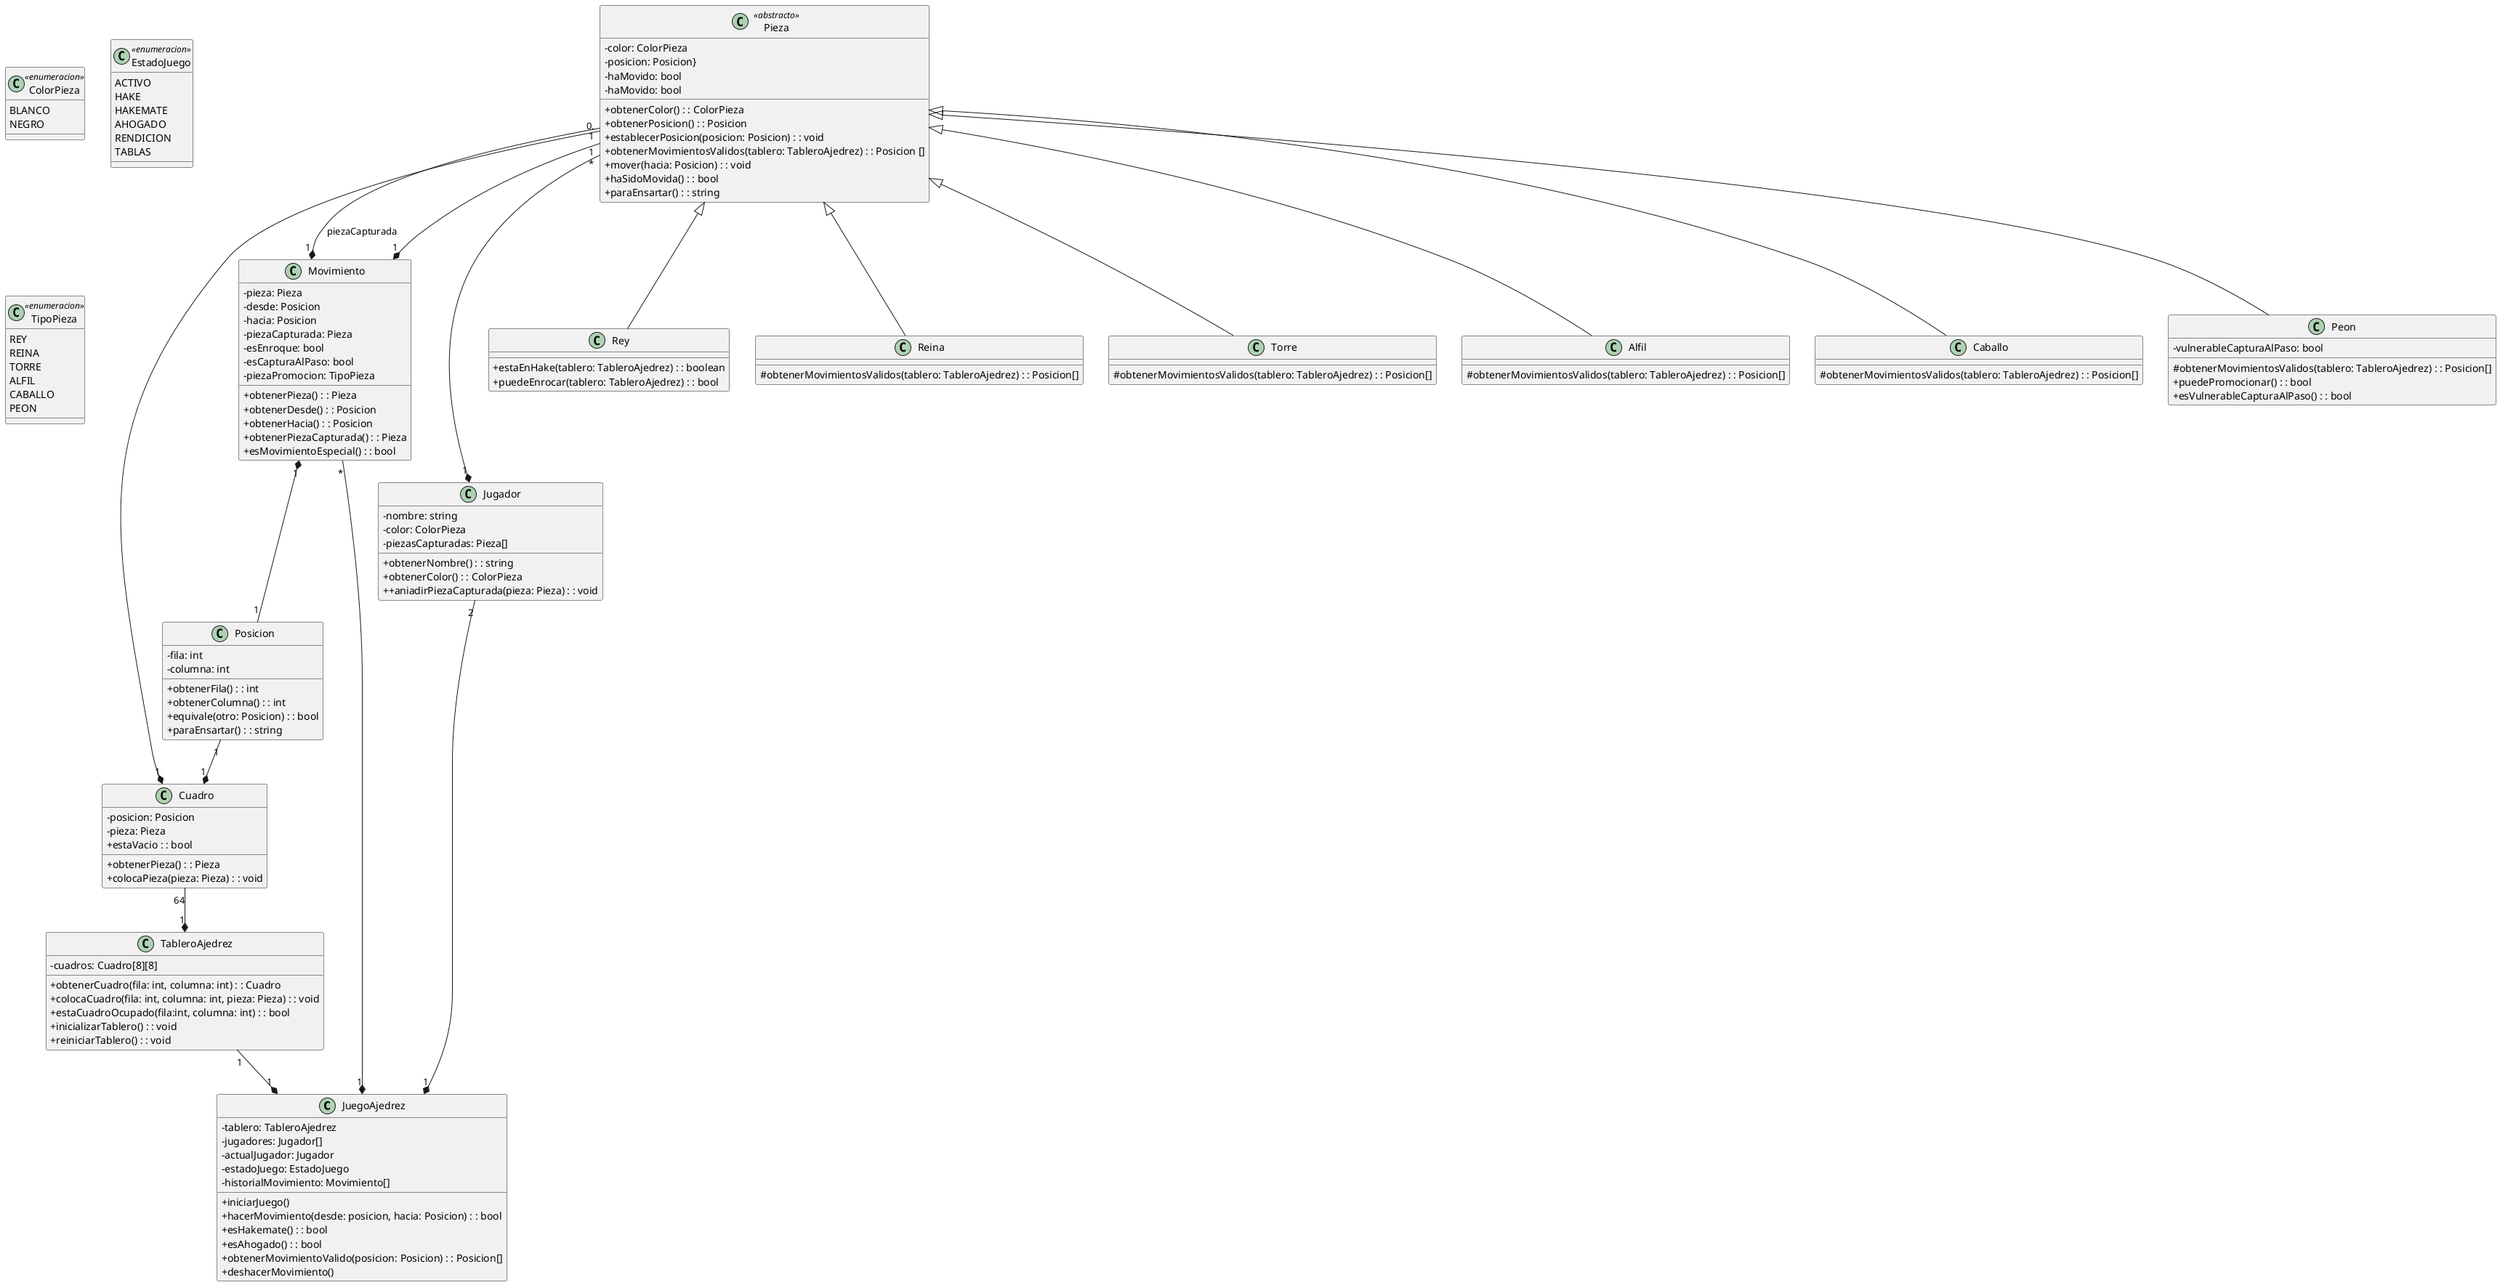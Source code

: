 @startuml
skinparam classAttributeIconSize 0 

class JuegoAjedrez{
-tablero: TableroAjedrez
-jugadores: Jugador[]
-actualJugador: Jugador
-estadoJuego: EstadoJuego
-historialMovimiento: Movimiento[]
+iniciarJuego()
+hacerMovimiento(desde: posicion, hacia: Posicion) : : bool
+esHakemate() : : bool
+esAhogado() : : bool
+obtenerMovimientoValido(posicion: Posicion) : : Posicion[]
+deshacerMovimiento()
}

class ColorPieza <<enumeracion>> {
BLANCO
NEGRO
}

class EstadoJuego <<enumeracion>>{
ACTIVO
HAKE
HAKEMATE
AHOGADO
RENDICION
TABLAS
}

class TipoPieza <<enumeracion>>{
REY
REINA
TORRE
ALFIL
CABALLO
PEON
}

class TableroAjedrez{
-cuadros: Cuadro[8][8]
+obtenerCuadro(fila: int, columna: int) : : Cuadro
+colocaCuadro(fila: int, columna: int, pieza: Pieza) : : void
+estaCuadroOcupado(fila:int, columna: int) : : bool
+inicializarTablero() : : void
+reiniciarTablero() : : void
}

TableroAjedrez "1" --* "1" JuegoAjedrez

class Cuadro{
-posicion: Posicion
-pieza: Pieza
+obtenerPieza() : : Pieza
+colocaPieza(pieza: Pieza) : : void
+estaVacio : : bool
}

Cuadro "64" --* "1" TableroAjedrez

class Posicion{
-fila: int
-columna: int
+obtenerFila() : : int
+obtenerColumna() : : int
+equivale(otro: Posicion) : : bool
+paraEnsartar() : : string
}

Posicion "1" --* "1" Cuadro

class Jugador{
-nombre: string
-color: ColorPieza
-piezasCapturadas: Pieza[]
+obtenerNombre() : : string
+obtenerColor() : : ColorPieza
++aniadirPiezaCapturada(pieza: Pieza) : : void
}

Jugador "2" --* "1" JuegoAjedrez

class Movimiento{
-pieza: Pieza
-desde: Posicion
-hacia: Posicion
-piezaCapturada: Pieza
-esEnroque: bool
-esCapturaAlPaso: bool
-piezaPromocion: TipoPieza
+obtenerPieza() : : Pieza
+obtenerDesde() : : Posicion
+obtenerHacia() : : Posicion
+obtenerPiezaCapturada() : : Pieza
+esMovimientoEspecial() : : bool
}

Movimiento "*" --* "1" JuegoAjedrez

Movimiento "1" *-- "1" Posicion

class Pieza <<abstracto>>{
-color: ColorPieza
-posicion: Posicion}
-haMovido: bool
-haMovido: bool
+obtenerColor() : : ColorPieza
+obtenerPosicion() : : Posicion
+establecerPosicion(posicion: Posicion) : : void
+obtenerMovimientosValidos(tablero: TableroAjedrez) : : Posicion []
+mover(hacia: Posicion) : : void
+haSidoMovida() : : bool
+paraEnsartar() : : string
}

class Rey{
+estaEnHake(tablero: TableroAjedrez) : : boolean
+puedeEnrocar(tablero: TableroAjedrez) : : bool
}

class Reina{
#obtenerMovimientosValidos(tablero: TableroAjedrez) : : Posicion[]
}

class Torre{
#obtenerMovimientosValidos(tablero: TableroAjedrez) : : Posicion[]
}

class Alfil{
#obtenerMovimientosValidos(tablero: TableroAjedrez) : : Posicion[]
}

class Caballo{
#obtenerMovimientosValidos(tablero: TableroAjedrez) : : Posicion[]
}

class Peon{
-vulnerableCapturaAlPaso: bool
#obtenerMovimientosValidos(tablero: TableroAjedrez) : : Posicion[]
+puedePromocionar() : : bool
+esVulnerableCapturaAlPaso() : : bool
}

Pieza "1" --* "1" Movimiento : piezaCapturada

Pieza "1" --* "1" Movimiento

Pieza "*" --* "1" Jugador

Pieza "0." --* "1" Cuadro

Pieza <|-- Rey

Pieza <|-- Reina

Pieza <|-- Torre

Pieza <|-- Alfil

Pieza <|-- Caballo

Pieza <|--Peon
@enduml

